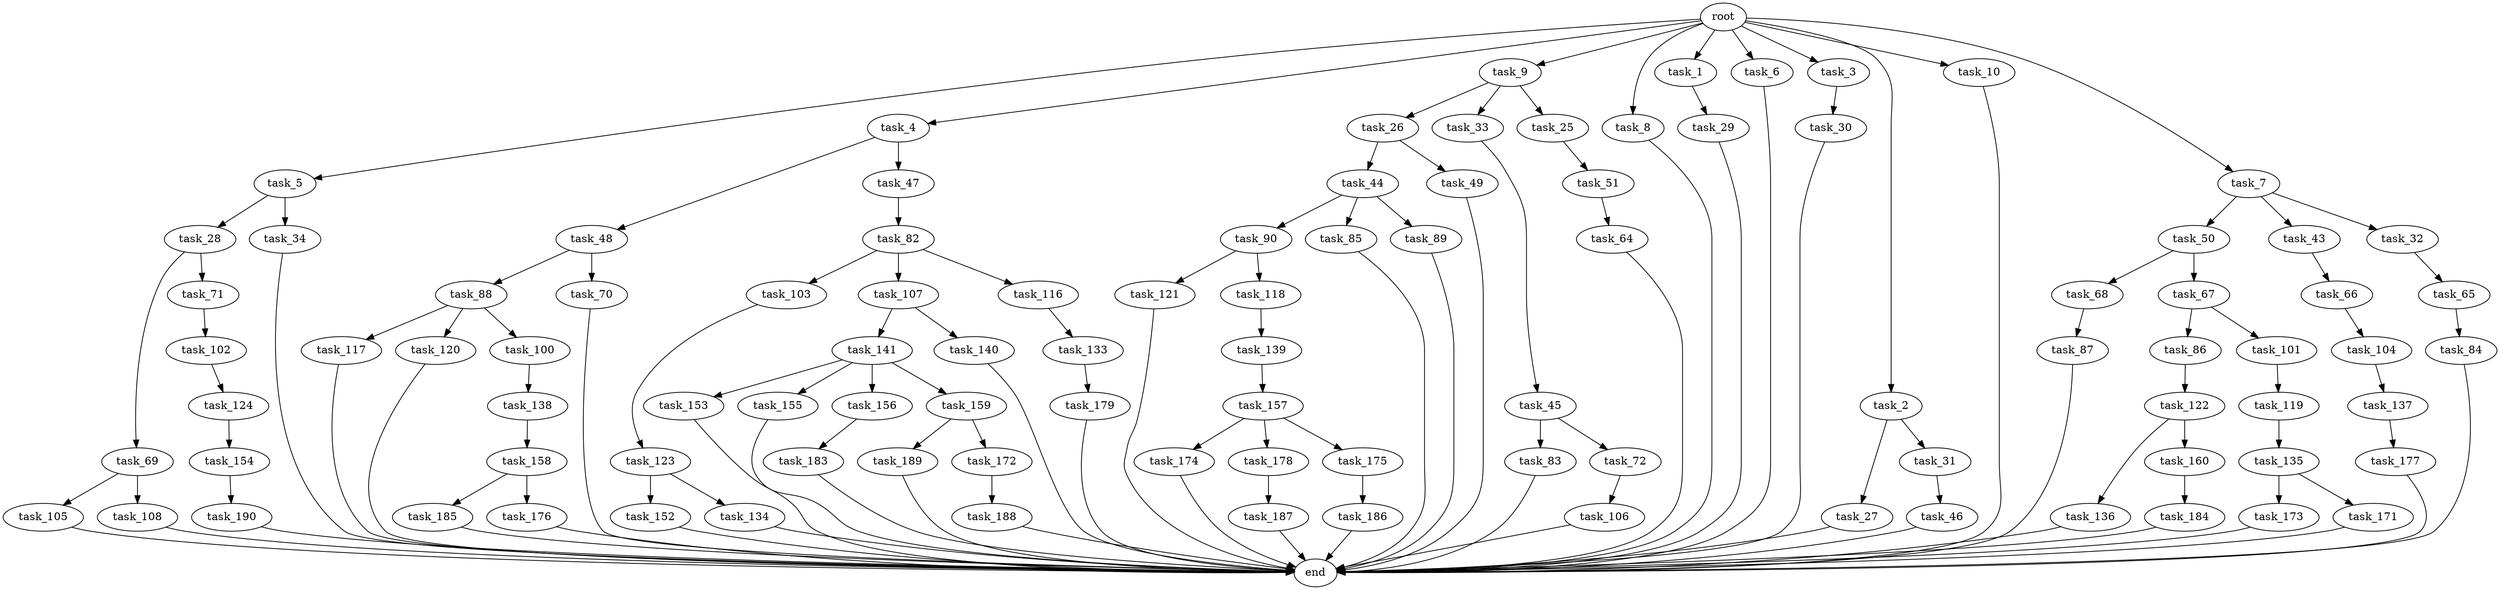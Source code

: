 digraph G {
  task_136 [size="343597383.680000"];
  task_27 [size="773094113.280000"];
  task_68 [size="8589934592.000000"];
  task_50 [size="2147483648.000000"];
  task_119 [size="2147483648.000000"];
  task_83 [size="773094113.280000"];
  task_189 [size="6957847019.520000"];
  task_185 [size="8589934592.000000"];
  task_187 [size="2147483648.000000"];
  task_66 [size="5497558138.880000"];
  task_5 [size="10.240000"];
  task_4 [size="10.240000"];
  task_121 [size="5497558138.880000"];
  task_84 [size="2147483648.000000"];
  task_90 [size="4209067950.080000"];
  task_31 [size="773094113.280000"];
  task_135 [size="4209067950.080000"];
  task_26 [size="343597383.680000"];
  task_64 [size="5497558138.880000"];
  task_103 [size="343597383.680000"];
  task_118 [size="5497558138.880000"];
  task_141 [size="2147483648.000000"];
  task_190 [size="6957847019.520000"];
  task_51 [size="343597383.680000"];
  task_28 [size="8589934592.000000"];
  task_88 [size="343597383.680000"];
  task_82 [size="2147483648.000000"];
  task_9 [size="10.240000"];
  task_44 [size="1374389534.720000"];
  task_105 [size="343597383.680000"];
  task_33 [size="343597383.680000"];
  task_183 [size="773094113.280000"];
  task_102 [size="773094113.280000"];
  task_153 [size="5497558138.880000"];
  root [size="0.000000"];
  task_8 [size="10.240000"];
  task_117 [size="6957847019.520000"];
  task_86 [size="343597383.680000"];
  task_160 [size="343597383.680000"];
  task_152 [size="4209067950.080000"];
  task_133 [size="1374389534.720000"];
  task_1 [size="10.240000"];
  task_174 [size="2147483648.000000"];
  task_188 [size="1374389534.720000"];
  task_134 [size="4209067950.080000"];
  task_158 [size="3092376453.120000"];
  task_85 [size="4209067950.080000"];
  task_186 [size="5497558138.880000"];
  task_104 [size="8589934592.000000"];
  task_177 [size="5497558138.880000"];
  task_106 [size="8589934592.000000"];
  task_43 [size="2147483648.000000"];
  task_6 [size="10.240000"];
  task_173 [size="2147483648.000000"];
  task_3 [size="10.240000"];
  task_34 [size="8589934592.000000"];
  task_139 [size="773094113.280000"];
  end [size="0.000000"];
  task_70 [size="343597383.680000"];
  task_69 [size="5497558138.880000"];
  task_154 [size="2147483648.000000"];
  task_176 [size="8589934592.000000"];
  task_71 [size="5497558138.880000"];
  task_157 [size="6957847019.520000"];
  task_107 [size="343597383.680000"];
  task_30 [size="343597383.680000"];
  task_137 [size="4209067950.080000"];
  task_140 [size="2147483648.000000"];
  task_48 [size="3092376453.120000"];
  task_45 [size="6957847019.520000"];
  task_46 [size="773094113.280000"];
  task_124 [size="2147483648.000000"];
  task_32 [size="2147483648.000000"];
  task_2 [size="10.240000"];
  task_138 [size="343597383.680000"];
  task_25 [size="343597383.680000"];
  task_72 [size="773094113.280000"];
  task_171 [size="2147483648.000000"];
  task_29 [size="773094113.280000"];
  task_123 [size="3092376453.120000"];
  task_172 [size="6957847019.520000"];
  task_87 [size="8589934592.000000"];
  task_184 [size="343597383.680000"];
  task_122 [size="4209067950.080000"];
  task_178 [size="2147483648.000000"];
  task_49 [size="1374389534.720000"];
  task_155 [size="5497558138.880000"];
  task_10 [size="10.240000"];
  task_65 [size="5497558138.880000"];
  task_67 [size="8589934592.000000"];
  task_7 [size="10.240000"];
  task_156 [size="5497558138.880000"];
  task_120 [size="6957847019.520000"];
  task_47 [size="3092376453.120000"];
  task_100 [size="6957847019.520000"];
  task_159 [size="5497558138.880000"];
  task_89 [size="4209067950.080000"];
  task_108 [size="343597383.680000"];
  task_179 [size="5497558138.880000"];
  task_101 [size="343597383.680000"];
  task_116 [size="343597383.680000"];
  task_175 [size="2147483648.000000"];

  task_136 -> end [size="1.000000"];
  task_27 -> end [size="1.000000"];
  task_68 -> task_87 [size="838860800.000000"];
  task_50 -> task_67 [size="838860800.000000"];
  task_50 -> task_68 [size="838860800.000000"];
  task_119 -> task_135 [size="411041792.000000"];
  task_83 -> end [size="1.000000"];
  task_189 -> end [size="1.000000"];
  task_185 -> end [size="1.000000"];
  task_187 -> end [size="1.000000"];
  task_66 -> task_104 [size="838860800.000000"];
  task_5 -> task_34 [size="838860800.000000"];
  task_5 -> task_28 [size="838860800.000000"];
  task_4 -> task_47 [size="301989888.000000"];
  task_4 -> task_48 [size="301989888.000000"];
  task_121 -> end [size="1.000000"];
  task_84 -> end [size="1.000000"];
  task_90 -> task_121 [size="536870912.000000"];
  task_90 -> task_118 [size="536870912.000000"];
  task_31 -> task_46 [size="75497472.000000"];
  task_135 -> task_171 [size="209715200.000000"];
  task_135 -> task_173 [size="209715200.000000"];
  task_26 -> task_49 [size="134217728.000000"];
  task_26 -> task_44 [size="134217728.000000"];
  task_64 -> end [size="1.000000"];
  task_103 -> task_123 [size="301989888.000000"];
  task_118 -> task_139 [size="75497472.000000"];
  task_141 -> task_155 [size="536870912.000000"];
  task_141 -> task_156 [size="536870912.000000"];
  task_141 -> task_159 [size="536870912.000000"];
  task_141 -> task_153 [size="536870912.000000"];
  task_190 -> end [size="1.000000"];
  task_51 -> task_64 [size="536870912.000000"];
  task_28 -> task_69 [size="536870912.000000"];
  task_28 -> task_71 [size="536870912.000000"];
  task_88 -> task_120 [size="679477248.000000"];
  task_88 -> task_100 [size="679477248.000000"];
  task_88 -> task_117 [size="679477248.000000"];
  task_82 -> task_116 [size="33554432.000000"];
  task_82 -> task_107 [size="33554432.000000"];
  task_82 -> task_103 [size="33554432.000000"];
  task_9 -> task_25 [size="33554432.000000"];
  task_9 -> task_33 [size="33554432.000000"];
  task_9 -> task_26 [size="33554432.000000"];
  task_44 -> task_85 [size="411041792.000000"];
  task_44 -> task_89 [size="411041792.000000"];
  task_44 -> task_90 [size="411041792.000000"];
  task_105 -> end [size="1.000000"];
  task_33 -> task_45 [size="679477248.000000"];
  task_183 -> end [size="1.000000"];
  task_102 -> task_124 [size="209715200.000000"];
  task_153 -> end [size="1.000000"];
  root -> task_8 [size="1.000000"];
  root -> task_10 [size="1.000000"];
  root -> task_2 [size="1.000000"];
  root -> task_5 [size="1.000000"];
  root -> task_4 [size="1.000000"];
  root -> task_9 [size="1.000000"];
  root -> task_1 [size="1.000000"];
  root -> task_7 [size="1.000000"];
  root -> task_6 [size="1.000000"];
  root -> task_3 [size="1.000000"];
  task_8 -> end [size="1.000000"];
  task_117 -> end [size="1.000000"];
  task_86 -> task_122 [size="411041792.000000"];
  task_160 -> task_184 [size="33554432.000000"];
  task_152 -> end [size="1.000000"];
  task_133 -> task_179 [size="536870912.000000"];
  task_1 -> task_29 [size="75497472.000000"];
  task_174 -> end [size="1.000000"];
  task_188 -> end [size="1.000000"];
  task_134 -> end [size="1.000000"];
  task_158 -> task_185 [size="838860800.000000"];
  task_158 -> task_176 [size="838860800.000000"];
  task_85 -> end [size="1.000000"];
  task_186 -> end [size="1.000000"];
  task_104 -> task_137 [size="411041792.000000"];
  task_177 -> end [size="1.000000"];
  task_106 -> end [size="1.000000"];
  task_43 -> task_66 [size="536870912.000000"];
  task_6 -> end [size="1.000000"];
  task_173 -> end [size="1.000000"];
  task_3 -> task_30 [size="33554432.000000"];
  task_34 -> end [size="1.000000"];
  task_139 -> task_157 [size="679477248.000000"];
  task_70 -> end [size="1.000000"];
  task_69 -> task_108 [size="33554432.000000"];
  task_69 -> task_105 [size="33554432.000000"];
  task_154 -> task_190 [size="679477248.000000"];
  task_176 -> end [size="1.000000"];
  task_71 -> task_102 [size="75497472.000000"];
  task_157 -> task_178 [size="209715200.000000"];
  task_157 -> task_175 [size="209715200.000000"];
  task_157 -> task_174 [size="209715200.000000"];
  task_107 -> task_140 [size="209715200.000000"];
  task_107 -> task_141 [size="209715200.000000"];
  task_30 -> end [size="1.000000"];
  task_137 -> task_177 [size="536870912.000000"];
  task_140 -> end [size="1.000000"];
  task_48 -> task_70 [size="33554432.000000"];
  task_48 -> task_88 [size="33554432.000000"];
  task_45 -> task_83 [size="75497472.000000"];
  task_45 -> task_72 [size="75497472.000000"];
  task_46 -> end [size="1.000000"];
  task_124 -> task_154 [size="209715200.000000"];
  task_32 -> task_65 [size="536870912.000000"];
  task_2 -> task_31 [size="75497472.000000"];
  task_2 -> task_27 [size="75497472.000000"];
  task_138 -> task_158 [size="301989888.000000"];
  task_25 -> task_51 [size="33554432.000000"];
  task_72 -> task_106 [size="838860800.000000"];
  task_171 -> end [size="1.000000"];
  task_29 -> end [size="1.000000"];
  task_123 -> task_134 [size="411041792.000000"];
  task_123 -> task_152 [size="411041792.000000"];
  task_172 -> task_188 [size="134217728.000000"];
  task_87 -> end [size="1.000000"];
  task_184 -> end [size="1.000000"];
  task_122 -> task_136 [size="33554432.000000"];
  task_122 -> task_160 [size="33554432.000000"];
  task_178 -> task_187 [size="209715200.000000"];
  task_49 -> end [size="1.000000"];
  task_155 -> end [size="1.000000"];
  task_10 -> end [size="1.000000"];
  task_65 -> task_84 [size="209715200.000000"];
  task_67 -> task_86 [size="33554432.000000"];
  task_67 -> task_101 [size="33554432.000000"];
  task_7 -> task_50 [size="209715200.000000"];
  task_7 -> task_32 [size="209715200.000000"];
  task_7 -> task_43 [size="209715200.000000"];
  task_156 -> task_183 [size="75497472.000000"];
  task_120 -> end [size="1.000000"];
  task_47 -> task_82 [size="209715200.000000"];
  task_100 -> task_138 [size="33554432.000000"];
  task_159 -> task_189 [size="679477248.000000"];
  task_159 -> task_172 [size="679477248.000000"];
  task_89 -> end [size="1.000000"];
  task_108 -> end [size="1.000000"];
  task_179 -> end [size="1.000000"];
  task_101 -> task_119 [size="209715200.000000"];
  task_116 -> task_133 [size="134217728.000000"];
  task_175 -> task_186 [size="536870912.000000"];
}
